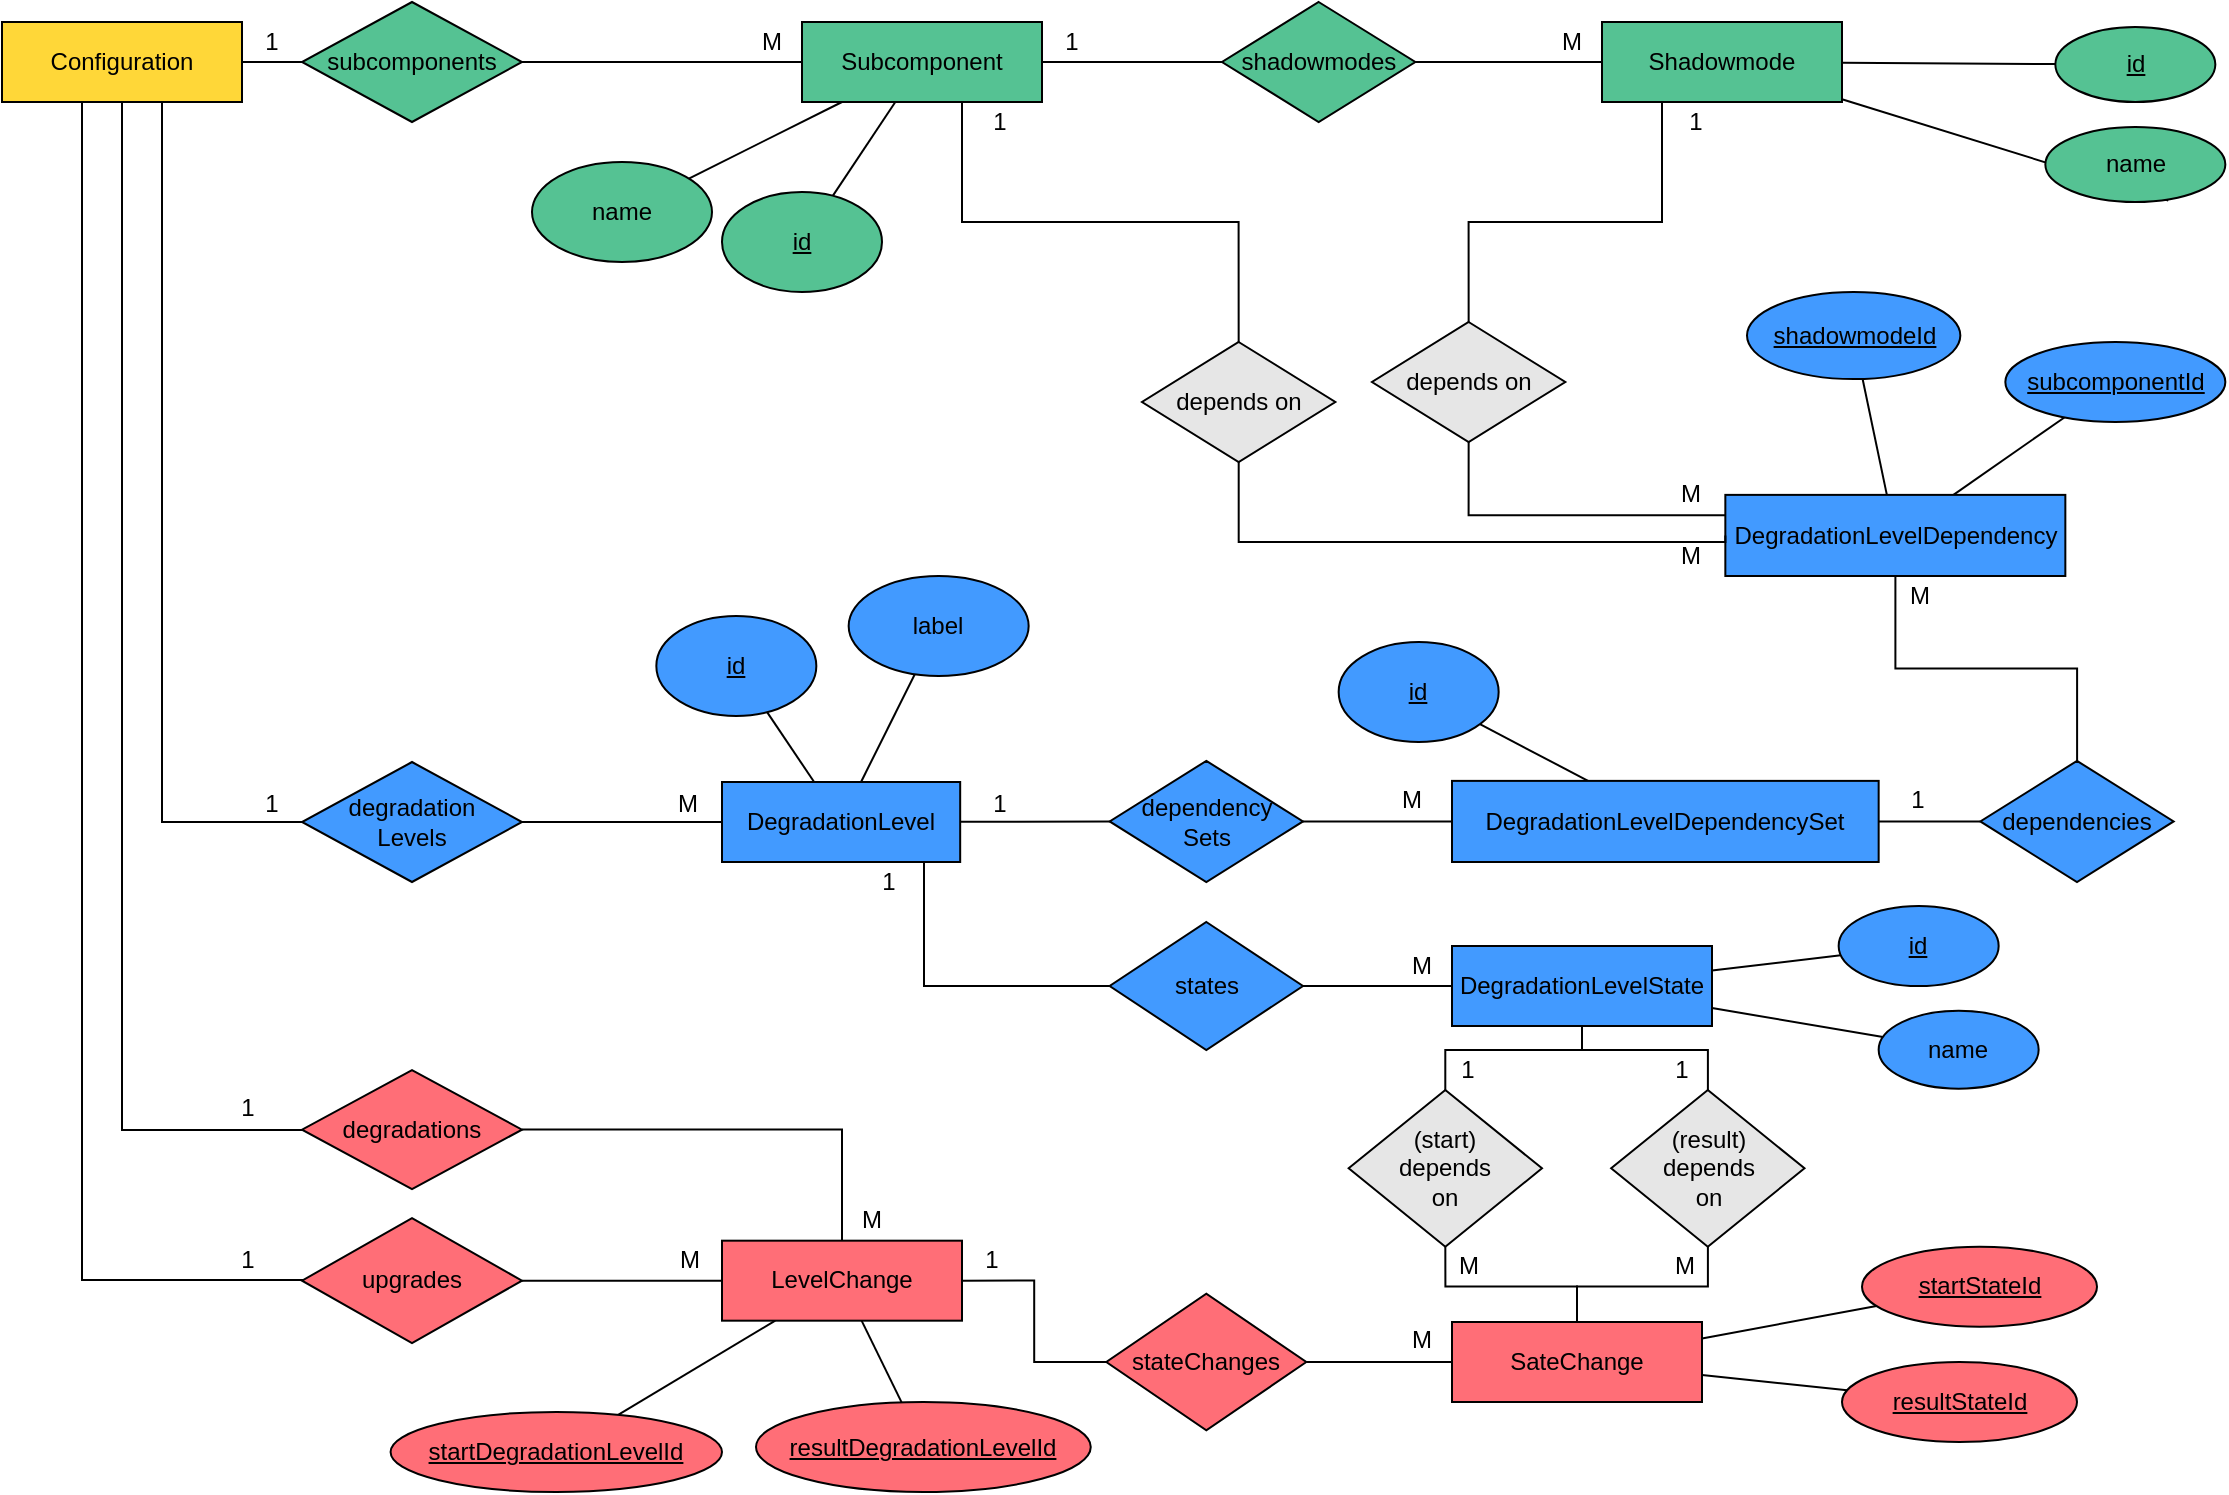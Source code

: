 <mxfile version="13.9.9" type="device"><diagram id="GWi8z4f9pSeVE2dq1SnZ" name="Seite-1"><mxGraphModel dx="1673" dy="967" grid="1" gridSize="10" guides="1" tooltips="1" connect="1" arrows="1" fold="1" page="1" pageScale="1" pageWidth="1169" pageHeight="827" math="0" shadow="0"><root><mxCell id="0"/><mxCell id="1" parent="0"/><mxCell id="xHytsoBCg-2cqsEewkU4-75" style="edgeStyle=none;rounded=0;orthogonalLoop=1;jettySize=auto;html=1;startSize=6;sourcePerimeterSpacing=0;endArrow=none;endFill=0;endSize=6;strokeWidth=1;" parent="1" source="xHytsoBCg-2cqsEewkU4-42" target="xHytsoBCg-2cqsEewkU4-74" edge="1"><mxGeometry relative="1" as="geometry"><mxPoint x="1040.807" y="250" as="sourcePoint"/></mxGeometry></mxCell><mxCell id="xHytsoBCg-2cqsEewkU4-76" style="edgeStyle=none;rounded=0;orthogonalLoop=1;jettySize=auto;html=1;entryX=0.683;entryY=0.98;entryDx=0;entryDy=0;entryPerimeter=0;startSize=6;sourcePerimeterSpacing=0;endArrow=none;endFill=0;endSize=6;strokeWidth=1;" parent="1" source="xHytsoBCg-2cqsEewkU4-42" target="xHytsoBCg-2cqsEewkU4-73" edge="1"><mxGeometry relative="1" as="geometry"><mxPoint x="1008.86" y="250" as="sourcePoint"/></mxGeometry></mxCell><mxCell id="xHytsoBCg-2cqsEewkU4-46" style="rounded=0;orthogonalLoop=1;jettySize=auto;html=1;entryX=0;entryY=0.5;entryDx=0;entryDy=0;startSize=6;sourcePerimeterSpacing=0;endArrow=none;endFill=0;endSize=6;strokeWidth=1;" parent="1" source="xHytsoBCg-2cqsEewkU4-40" target="xHytsoBCg-2cqsEewkU4-172" edge="1"><mxGeometry relative="1" as="geometry"><mxPoint x="245" y="60" as="targetPoint"/></mxGeometry></mxCell><mxCell id="xHytsoBCg-2cqsEewkU4-61" style="rounded=0;orthogonalLoop=1;jettySize=auto;html=1;entryX=0;entryY=0.5;entryDx=0;entryDy=0;startSize=6;sourcePerimeterSpacing=0;endArrow=none;endFill=0;endSize=6;strokeWidth=1;edgeStyle=orthogonalEdgeStyle;" parent="1" source="xHytsoBCg-2cqsEewkU4-40" target="xHytsoBCg-2cqsEewkU4-60" edge="1"><mxGeometry relative="1" as="geometry"><Array as="points"><mxPoint x="120" y="440"/></Array></mxGeometry></mxCell><mxCell id="xHytsoBCg-2cqsEewkU4-113" style="edgeStyle=orthogonalEdgeStyle;rounded=0;orthogonalLoop=1;jettySize=auto;html=1;startSize=6;sourcePerimeterSpacing=0;endArrow=none;endFill=0;endSize=6;strokeWidth=1;" parent="1" source="xHytsoBCg-2cqsEewkU4-40" target="xHytsoBCg-2cqsEewkU4-175" edge="1"><mxGeometry relative="1" as="geometry"><mxPoint x="249.29" y="500" as="targetPoint"/><Array as="points"><mxPoint x="80" y="669"/></Array></mxGeometry></mxCell><mxCell id="xHytsoBCg-2cqsEewkU4-114" style="edgeStyle=orthogonalEdgeStyle;rounded=0;orthogonalLoop=1;jettySize=auto;html=1;startSize=6;sourcePerimeterSpacing=0;endArrow=none;endFill=0;endSize=6;strokeWidth=1;" parent="1" source="xHytsoBCg-2cqsEewkU4-40" target="xHytsoBCg-2cqsEewkU4-174" edge="1"><mxGeometry relative="1" as="geometry"><mxPoint x="245" y="424.28" as="targetPoint"/><Array as="points"><mxPoint x="100" y="594"/></Array></mxGeometry></mxCell><mxCell id="xHytsoBCg-2cqsEewkU4-40" value="Configuration" style="rounded=0;whiteSpace=wrap;html=1;fillColor=#FFD738;" parent="1" vertex="1"><mxGeometry x="40" y="40" width="120" height="40" as="geometry"/></mxCell><mxCell id="xHytsoBCg-2cqsEewkU4-71" style="rounded=0;orthogonalLoop=1;jettySize=auto;html=1;startSize=6;sourcePerimeterSpacing=0;endArrow=none;endFill=0;endSize=6;strokeWidth=1;" parent="1" source="xHytsoBCg-2cqsEewkU4-41" target="xHytsoBCg-2cqsEewkU4-70" edge="1"><mxGeometry relative="1" as="geometry"/></mxCell><mxCell id="xHytsoBCg-2cqsEewkU4-72" style="rounded=0;orthogonalLoop=1;jettySize=auto;html=1;startSize=6;sourcePerimeterSpacing=0;endArrow=none;endFill=0;endSize=6;strokeWidth=1;" parent="1" source="xHytsoBCg-2cqsEewkU4-41" target="xHytsoBCg-2cqsEewkU4-69" edge="1"><mxGeometry relative="1" as="geometry"/></mxCell><mxCell id="xHytsoBCg-2cqsEewkU4-98" style="edgeStyle=orthogonalEdgeStyle;rounded=0;orthogonalLoop=1;jettySize=auto;html=1;startSize=6;sourcePerimeterSpacing=0;endArrow=none;endFill=0;endSize=6;strokeWidth=1;entryX=0.5;entryY=0;entryDx=0;entryDy=0;" parent="1" source="xHytsoBCg-2cqsEewkU4-41" target="xHytsoBCg-2cqsEewkU4-97" edge="1"><mxGeometry relative="1" as="geometry"><Array as="points"><mxPoint x="520" y="140"/><mxPoint x="658" y="140"/></Array></mxGeometry></mxCell><mxCell id="xHytsoBCg-2cqsEewkU4-41" value="Subcomponent" style="rounded=0;whiteSpace=wrap;html=1;fillColor=#00CC00;" parent="1" vertex="1"><mxGeometry x="440" y="40" width="120" height="40" as="geometry"/></mxCell><mxCell id="xHytsoBCg-2cqsEewkU4-102" style="edgeStyle=orthogonalEdgeStyle;rounded=0;orthogonalLoop=1;jettySize=auto;html=1;startSize=6;sourcePerimeterSpacing=0;endArrow=none;endFill=0;endSize=6;strokeWidth=1;entryX=0.5;entryY=0;entryDx=0;entryDy=0;" parent="1" source="xHytsoBCg-2cqsEewkU4-42" target="xHytsoBCg-2cqsEewkU4-101" edge="1"><mxGeometry relative="1" as="geometry"><Array as="points"><mxPoint x="870" y="140"/><mxPoint x="773" y="140"/></Array></mxGeometry></mxCell><mxCell id="xHytsoBCg-2cqsEewkU4-42" value="Shadowmode" style="rounded=0;whiteSpace=wrap;html=1;fillColor=#55C293;" parent="1" vertex="1"><mxGeometry x="840" y="40" width="120" height="40" as="geometry"/></mxCell><mxCell id="xHytsoBCg-2cqsEewkU4-79" style="edgeStyle=none;rounded=0;orthogonalLoop=1;jettySize=auto;html=1;startSize=6;sourcePerimeterSpacing=0;endArrow=none;endFill=0;endSize=6;strokeWidth=1;" parent="1" source="xHytsoBCg-2cqsEewkU4-43" target="xHytsoBCg-2cqsEewkU4-77" edge="1"><mxGeometry relative="1" as="geometry"><mxPoint x="521.049" y="410.002" as="targetPoint"/></mxGeometry></mxCell><mxCell id="xHytsoBCg-2cqsEewkU4-80" style="edgeStyle=none;rounded=0;orthogonalLoop=1;jettySize=auto;html=1;startSize=6;sourcePerimeterSpacing=0;endArrow=none;endFill=0;endSize=6;strokeWidth=1;" parent="1" source="xHytsoBCg-2cqsEewkU4-43" target="xHytsoBCg-2cqsEewkU4-78" edge="1"><mxGeometry relative="1" as="geometry"><mxPoint x="446.107" y="419.766" as="targetPoint"/></mxGeometry></mxCell><mxCell id="xHytsoBCg-2cqsEewkU4-139" style="edgeStyle=orthogonalEdgeStyle;rounded=0;orthogonalLoop=1;jettySize=auto;html=1;startSize=6;sourcePerimeterSpacing=0;endArrow=none;endFill=0;endSize=6;strokeWidth=1;entryX=0;entryY=0.5;entryDx=0;entryDy=0;" parent="1" source="xHytsoBCg-2cqsEewkU4-43" target="xHytsoBCg-2cqsEewkU4-138" edge="1"><mxGeometry relative="1" as="geometry"><Array as="points"><mxPoint x="501" y="522"/></Array></mxGeometry></mxCell><mxCell id="oyVXzNvK7xnJIHAn8QFX-16" style="edgeStyle=none;rounded=0;orthogonalLoop=1;jettySize=auto;html=1;endArrow=none;endFill=0;" edge="1" parent="1" source="xHytsoBCg-2cqsEewkU4-43" target="oyVXzNvK7xnJIHAn8QFX-2"><mxGeometry relative="1" as="geometry"/></mxCell><mxCell id="xHytsoBCg-2cqsEewkU4-43" value="DegradationLevel" style="rounded=0;whiteSpace=wrap;html=1;fillColor=#429AFF;" parent="1" vertex="1"><mxGeometry x="400" y="420" width="119.09" height="40" as="geometry"/></mxCell><mxCell id="xHytsoBCg-2cqsEewkU4-68" style="rounded=0;orthogonalLoop=1;jettySize=auto;html=1;startSize=6;sourcePerimeterSpacing=0;endArrow=none;endFill=0;endSize=6;strokeWidth=1;edgeStyle=orthogonalEdgeStyle;" parent="1" source="xHytsoBCg-2cqsEewkU4-44" target="xHytsoBCg-2cqsEewkU4-66" edge="1"><mxGeometry relative="1" as="geometry"><mxPoint x="880" y="660" as="targetPoint"/></mxGeometry></mxCell><mxCell id="xHytsoBCg-2cqsEewkU4-95" style="edgeStyle=none;rounded=0;orthogonalLoop=1;jettySize=auto;html=1;startSize=6;sourcePerimeterSpacing=0;endArrow=none;endFill=0;endSize=6;strokeWidth=1;" parent="1" source="xHytsoBCg-2cqsEewkU4-44" target="xHytsoBCg-2cqsEewkU4-94" edge="1"><mxGeometry relative="1" as="geometry"/></mxCell><mxCell id="xHytsoBCg-2cqsEewkU4-96" style="edgeStyle=none;rounded=0;orthogonalLoop=1;jettySize=auto;html=1;startSize=6;sourcePerimeterSpacing=0;endArrow=none;endFill=0;endSize=6;strokeWidth=1;" parent="1" source="xHytsoBCg-2cqsEewkU4-44" target="xHytsoBCg-2cqsEewkU4-93" edge="1"><mxGeometry relative="1" as="geometry"/></mxCell><mxCell id="xHytsoBCg-2cqsEewkU4-44" value="DegradationLevelDependency" style="rounded=0;whiteSpace=wrap;html=1;fillColor=#429AFF;" parent="1" vertex="1"><mxGeometry x="901.67" y="276.44" width="170" height="40.56" as="geometry"/></mxCell><mxCell id="xHytsoBCg-2cqsEewkU4-47" style="rounded=0;orthogonalLoop=1;jettySize=auto;html=1;startSize=6;sourcePerimeterSpacing=0;endArrow=none;endFill=0;endSize=6;strokeWidth=1;" parent="1" source="xHytsoBCg-2cqsEewkU4-172" target="xHytsoBCg-2cqsEewkU4-41" edge="1"><mxGeometry relative="1" as="geometry"><mxPoint x="355" y="60" as="sourcePoint"/></mxGeometry></mxCell><mxCell id="xHytsoBCg-2cqsEewkU4-62" style="rounded=0;orthogonalLoop=1;jettySize=auto;html=1;startSize=6;sourcePerimeterSpacing=0;endArrow=none;endFill=0;endSize=6;strokeWidth=1;" parent="1" source="xHytsoBCg-2cqsEewkU4-60" target="xHytsoBCg-2cqsEewkU4-43" edge="1"><mxGeometry relative="1" as="geometry"/></mxCell><mxCell id="xHytsoBCg-2cqsEewkU4-60" value="degradation&lt;br&gt;Levels" style="rhombus;whiteSpace=wrap;html=1;fillColor=#429AFF;" parent="1" vertex="1"><mxGeometry x="190" y="410" width="110" height="60" as="geometry"/></mxCell><mxCell id="xHytsoBCg-2cqsEewkU4-81" value="" style="edgeStyle=none;rounded=0;orthogonalLoop=1;jettySize=auto;html=1;startSize=6;sourcePerimeterSpacing=0;endArrow=none;endFill=0;endSize=6;strokeWidth=1;" parent="1" source="xHytsoBCg-2cqsEewkU4-50" target="xHytsoBCg-2cqsEewkU4-41" edge="1"><mxGeometry relative="1" as="geometry"/></mxCell><mxCell id="xHytsoBCg-2cqsEewkU4-82" value="" style="edgeStyle=none;rounded=0;orthogonalLoop=1;jettySize=auto;html=1;startSize=6;sourcePerimeterSpacing=0;endArrow=none;endFill=0;endSize=6;strokeWidth=1;" parent="1" source="xHytsoBCg-2cqsEewkU4-50" target="xHytsoBCg-2cqsEewkU4-42" edge="1"><mxGeometry relative="1" as="geometry"/></mxCell><mxCell id="xHytsoBCg-2cqsEewkU4-50" value="&lt;span&gt;shadowmodes&lt;/span&gt;" style="rhombus;whiteSpace=wrap;html=1;fillColor=#55C293;" parent="1" vertex="1"><mxGeometry x="650" y="30" width="96.67" height="60" as="geometry"/></mxCell><mxCell id="xHytsoBCg-2cqsEewkU4-66" value="&lt;span&gt;dependencies&lt;/span&gt;" style="rhombus;whiteSpace=wrap;html=1;fillColor=#429AFF;" parent="1" vertex="1"><mxGeometry x="1029.16" y="409.44" width="96.67" height="60.56" as="geometry"/></mxCell><mxCell id="xHytsoBCg-2cqsEewkU4-69" value="name" style="ellipse;whiteSpace=wrap;html=1;fillColor=#55C293;" parent="1" vertex="1"><mxGeometry x="305.0" y="110" width="90" height="50" as="geometry"/></mxCell><mxCell id="xHytsoBCg-2cqsEewkU4-70" value="&lt;u&gt;id&lt;/u&gt;" style="ellipse;whiteSpace=wrap;html=1;fillColor=#55C293;" parent="1" vertex="1"><mxGeometry x="400" y="125" width="80" height="50" as="geometry"/></mxCell><mxCell id="xHytsoBCg-2cqsEewkU4-73" value="name" style="ellipse;whiteSpace=wrap;html=1;fillColor=#55C293;" parent="1" vertex="1"><mxGeometry x="1061.67" y="92.5" width="90" height="37.5" as="geometry"/></mxCell><mxCell id="xHytsoBCg-2cqsEewkU4-74" value="&lt;u&gt;id&lt;/u&gt;" style="ellipse;whiteSpace=wrap;html=1;fillColor=#55C293;" parent="1" vertex="1"><mxGeometry x="1066.67" y="42.5" width="80" height="37.5" as="geometry"/></mxCell><mxCell id="xHytsoBCg-2cqsEewkU4-77" value="label" style="ellipse;whiteSpace=wrap;html=1;fillColor=#429AFF;" parent="1" vertex="1"><mxGeometry x="463.33" y="317" width="90" height="50" as="geometry"/></mxCell><mxCell id="xHytsoBCg-2cqsEewkU4-78" value="&lt;u&gt;id&lt;/u&gt;" style="ellipse;whiteSpace=wrap;html=1;fillColor=#429AFF;" parent="1" vertex="1"><mxGeometry x="367.17" y="337" width="80" height="50" as="geometry"/></mxCell><mxCell id="xHytsoBCg-2cqsEewkU4-83" value="1" style="text;html=1;strokeColor=none;fillColor=none;align=center;verticalAlign=middle;whiteSpace=wrap;rounded=0;" parent="1" vertex="1"><mxGeometry x="160" y="40" width="30" height="20" as="geometry"/></mxCell><mxCell id="xHytsoBCg-2cqsEewkU4-86" value="M" style="text;html=1;strokeColor=none;fillColor=none;align=center;verticalAlign=middle;whiteSpace=wrap;rounded=0;" parent="1" vertex="1"><mxGeometry x="979.17" y="317.0" width="40" height="20" as="geometry"/></mxCell><mxCell id="xHytsoBCg-2cqsEewkU4-87" value="1" style="text;html=1;strokeColor=none;fillColor=none;align=center;verticalAlign=middle;whiteSpace=wrap;rounded=0;" parent="1" vertex="1"><mxGeometry x="560" y="40" width="30" height="20" as="geometry"/></mxCell><mxCell id="xHytsoBCg-2cqsEewkU4-88" value="M" style="text;html=1;strokeColor=none;fillColor=none;align=center;verticalAlign=middle;whiteSpace=wrap;rounded=0;" parent="1" vertex="1"><mxGeometry x="810" y="40" width="30" height="20" as="geometry"/></mxCell><mxCell id="xHytsoBCg-2cqsEewkU4-89" value="1" style="text;html=1;strokeColor=none;fillColor=none;align=center;verticalAlign=middle;whiteSpace=wrap;rounded=0;" parent="1" vertex="1"><mxGeometry x="155" y="420.56" width="40" height="20" as="geometry"/></mxCell><mxCell id="xHytsoBCg-2cqsEewkU4-90" value="M" style="text;html=1;strokeColor=none;fillColor=none;align=center;verticalAlign=middle;whiteSpace=wrap;rounded=0;" parent="1" vertex="1"><mxGeometry x="735" y="689.34" width="30" height="20" as="geometry"/></mxCell><mxCell id="xHytsoBCg-2cqsEewkU4-91" value="1" style="text;html=1;strokeColor=none;fillColor=none;align=center;verticalAlign=middle;whiteSpace=wrap;rounded=0;" parent="1" vertex="1"><mxGeometry x="519.09" y="420.84" width="40" height="20" as="geometry"/></mxCell><mxCell id="xHytsoBCg-2cqsEewkU4-92" value="M" style="text;html=1;strokeColor=none;fillColor=none;align=center;verticalAlign=middle;whiteSpace=wrap;rounded=0;" parent="1" vertex="1"><mxGeometry x="410" y="40" width="30" height="20" as="geometry"/></mxCell><mxCell id="xHytsoBCg-2cqsEewkU4-93" value="&lt;u&gt;shadowmodeId&lt;/u&gt;" style="ellipse;whiteSpace=wrap;html=1;fillColor=#429AFF;" parent="1" vertex="1"><mxGeometry x="912.5" y="175" width="106.67" height="43.56" as="geometry"/></mxCell><mxCell id="xHytsoBCg-2cqsEewkU4-94" value="&lt;u&gt;subcomponentId&lt;/u&gt;" style="ellipse;whiteSpace=wrap;html=1;fillColor=#429AFF;" parent="1" vertex="1"><mxGeometry x="1041.67" y="200" width="110" height="40" as="geometry"/></mxCell><mxCell id="oyVXzNvK7xnJIHAn8QFX-18" style="edgeStyle=orthogonalEdgeStyle;rounded=0;orthogonalLoop=1;jettySize=auto;html=1;entryX=0;entryY=0.5;entryDx=0;entryDy=0;endArrow=none;endFill=0;" edge="1" parent="1" source="xHytsoBCg-2cqsEewkU4-97" target="xHytsoBCg-2cqsEewkU4-44"><mxGeometry relative="1" as="geometry"><Array as="points"><mxPoint x="658" y="300"/></Array></mxGeometry></mxCell><mxCell id="xHytsoBCg-2cqsEewkU4-97" value="depends on" style="rhombus;whiteSpace=wrap;html=1;fillColor=#E6E6E6;" parent="1" vertex="1"><mxGeometry x="610" y="200" width="96.67" height="60" as="geometry"/></mxCell><mxCell id="xHytsoBCg-2cqsEewkU4-105" value="1" style="text;html=1;strokeColor=none;fillColor=none;align=center;verticalAlign=middle;whiteSpace=wrap;rounded=0;" parent="1" vertex="1"><mxGeometry x="519.09" y="80" width="40" height="20" as="geometry"/></mxCell><mxCell id="xHytsoBCg-2cqsEewkU4-106" value="1" style="text;html=1;strokeColor=none;fillColor=none;align=center;verticalAlign=middle;whiteSpace=wrap;rounded=0;" parent="1" vertex="1"><mxGeometry x="866.67" y="80" width="40" height="20" as="geometry"/></mxCell><mxCell id="xHytsoBCg-2cqsEewkU4-123" style="edgeStyle=none;rounded=0;orthogonalLoop=1;jettySize=auto;html=1;startSize=6;sourcePerimeterSpacing=0;endArrow=none;endFill=0;endSize=6;strokeWidth=1;" parent="1" source="xHytsoBCg-2cqsEewkU4-176" target="xHytsoBCg-2cqsEewkU4-122" edge="1"><mxGeometry relative="1" as="geometry"><mxPoint x="601.778" y="976.605" as="targetPoint"/><mxPoint x="573.34" y="992.922" as="sourcePoint"/></mxGeometry></mxCell><mxCell id="xHytsoBCg-2cqsEewkU4-124" style="edgeStyle=none;rounded=0;orthogonalLoop=1;jettySize=auto;html=1;startSize=6;sourcePerimeterSpacing=0;endArrow=none;endFill=0;endSize=6;strokeWidth=1;" parent="1" source="xHytsoBCg-2cqsEewkU4-176" target="xHytsoBCg-2cqsEewkU4-121" edge="1"><mxGeometry relative="1" as="geometry"><mxPoint x="13.612" y="946.472" as="targetPoint"/><mxPoint x="573.34" y="960.73" as="sourcePoint"/></mxGeometry></mxCell><mxCell id="xHytsoBCg-2cqsEewkU4-165" style="edgeStyle=orthogonalEdgeStyle;rounded=0;orthogonalLoop=1;jettySize=auto;html=1;startSize=6;sourcePerimeterSpacing=0;endArrow=none;endFill=0;endSize=6;strokeWidth=1;exitX=1;exitY=0.5;exitDx=0;exitDy=0;" parent="1" source="xHytsoBCg-2cqsEewkU4-176" target="xHytsoBCg-2cqsEewkU4-130" edge="1"><mxGeometry relative="1" as="geometry"><mxPoint x="513.34" y="995.25" as="sourcePoint"/></mxGeometry></mxCell><mxCell id="xHytsoBCg-2cqsEewkU4-115" style="edgeStyle=orthogonalEdgeStyle;rounded=0;orthogonalLoop=1;jettySize=auto;html=1;startSize=6;sourcePerimeterSpacing=0;endArrow=none;endFill=0;endSize=6;strokeWidth=1;entryX=0.5;entryY=0;entryDx=0;entryDy=0;" parent="1" source="xHytsoBCg-2cqsEewkU4-174" target="xHytsoBCg-2cqsEewkU4-176" edge="1"><mxGeometry relative="1" as="geometry"><mxPoint x="366.633" y="899.55" as="sourcePoint"/></mxGeometry></mxCell><mxCell id="xHytsoBCg-2cqsEewkU4-116" style="edgeStyle=none;rounded=0;orthogonalLoop=1;jettySize=auto;html=1;startSize=6;sourcePerimeterSpacing=0;endArrow=none;endFill=0;endSize=6;strokeWidth=1;entryX=0;entryY=0.5;entryDx=0;entryDy=0;" parent="1" source="xHytsoBCg-2cqsEewkU4-175" target="xHytsoBCg-2cqsEewkU4-176" edge="1"><mxGeometry relative="1" as="geometry"><mxPoint x="370.96" y="975.25" as="sourcePoint"/></mxGeometry></mxCell><mxCell id="xHytsoBCg-2cqsEewkU4-117" value="1" style="text;html=1;strokeColor=none;fillColor=none;align=center;verticalAlign=middle;whiteSpace=wrap;rounded=0;" parent="1" vertex="1"><mxGeometry x="142.83" y="649.34" width="40" height="20" as="geometry"/></mxCell><mxCell id="xHytsoBCg-2cqsEewkU4-118" value="1" style="text;html=1;strokeColor=none;fillColor=none;align=center;verticalAlign=middle;whiteSpace=wrap;rounded=0;" parent="1" vertex="1"><mxGeometry x="142.83" y="573.34" width="40" height="20" as="geometry"/></mxCell><mxCell id="xHytsoBCg-2cqsEewkU4-119" value="M" style="text;html=1;strokeColor=none;fillColor=none;align=center;verticalAlign=middle;whiteSpace=wrap;rounded=0;" parent="1" vertex="1"><mxGeometry x="368.33" y="649.34" width="31.67" height="20" as="geometry"/></mxCell><mxCell id="xHytsoBCg-2cqsEewkU4-120" value="M" style="text;html=1;strokeColor=none;fillColor=none;align=center;verticalAlign=middle;whiteSpace=wrap;rounded=0;" parent="1" vertex="1"><mxGeometry x="367.17" y="420.84" width="31.67" height="20" as="geometry"/></mxCell><mxCell id="xHytsoBCg-2cqsEewkU4-121" value="&lt;u&gt;startDegradationLevelId&lt;/u&gt;" style="ellipse;whiteSpace=wrap;html=1;fillColor=#FF6E77;" parent="1" vertex="1"><mxGeometry x="234.29" y="735" width="165.71" height="40" as="geometry"/></mxCell><mxCell id="xHytsoBCg-2cqsEewkU4-122" value="&lt;u&gt;resultDegradationLevelId&lt;/u&gt;" style="ellipse;whiteSpace=wrap;html=1;fillColor=#FF6E77;" parent="1" vertex="1"><mxGeometry x="417" y="730.0" width="167.38" height="45" as="geometry"/></mxCell><mxCell id="xHytsoBCg-2cqsEewkU4-125" value="M" style="text;html=1;strokeColor=none;fillColor=none;align=center;verticalAlign=middle;whiteSpace=wrap;rounded=0;" parent="1" vertex="1"><mxGeometry x="866.67" y="297" width="35" height="20" as="geometry"/></mxCell><mxCell id="xHytsoBCg-2cqsEewkU4-135" style="edgeStyle=none;rounded=0;orthogonalLoop=1;jettySize=auto;html=1;startSize=6;sourcePerimeterSpacing=0;endArrow=none;endFill=0;endSize=6;strokeWidth=1;" parent="1" source="xHytsoBCg-2cqsEewkU4-128" target="xHytsoBCg-2cqsEewkU4-134" edge="1"><mxGeometry relative="1" as="geometry"/></mxCell><mxCell id="xHytsoBCg-2cqsEewkU4-136" style="edgeStyle=none;rounded=0;orthogonalLoop=1;jettySize=auto;html=1;startSize=6;sourcePerimeterSpacing=0;endArrow=none;endFill=0;endSize=6;strokeWidth=1;" parent="1" source="xHytsoBCg-2cqsEewkU4-128" target="xHytsoBCg-2cqsEewkU4-133" edge="1"><mxGeometry relative="1" as="geometry"/></mxCell><mxCell id="xHytsoBCg-2cqsEewkU4-128" value="SateChange" style="rounded=0;whiteSpace=wrap;html=1;fillColor=#FF6E77;" parent="1" vertex="1"><mxGeometry x="765" y="690" width="125" height="40" as="geometry"/></mxCell><mxCell id="xHytsoBCg-2cqsEewkU4-132" style="edgeStyle=orthogonalEdgeStyle;rounded=0;orthogonalLoop=1;jettySize=auto;html=1;startSize=6;sourcePerimeterSpacing=0;endArrow=none;endFill=0;endSize=6;strokeWidth=1;exitX=0.5;exitY=0;exitDx=0;exitDy=0;" parent="1" source="xHytsoBCg-2cqsEewkU4-130" target="xHytsoBCg-2cqsEewkU4-128" edge="1"><mxGeometry relative="1" as="geometry"><mxPoint x="379.221" y="1070.033" as="sourcePoint"/></mxGeometry></mxCell><mxCell id="xHytsoBCg-2cqsEewkU4-130" value="&lt;span&gt;stateChanges&lt;/span&gt;" style="rhombus;whiteSpace=wrap;html=1;direction=south;fillColor=#FF6E77;" parent="1" vertex="1"><mxGeometry x="592.16" y="675.83" width="100.01" height="68.34" as="geometry"/></mxCell><mxCell id="xHytsoBCg-2cqsEewkU4-133" value="&lt;u&gt;startStateId&lt;/u&gt;" style="ellipse;whiteSpace=wrap;html=1;fillColor=#FF6E77;" parent="1" vertex="1"><mxGeometry x="970" y="652.34" width="117.5" height="40" as="geometry"/></mxCell><mxCell id="xHytsoBCg-2cqsEewkU4-134" value="&lt;u&gt;resultStateId&lt;/u&gt;" style="ellipse;whiteSpace=wrap;html=1;fillColor=#FF6E77;" parent="1" vertex="1"><mxGeometry x="960.0" y="710.0" width="117.5" height="40" as="geometry"/></mxCell><mxCell id="xHytsoBCg-2cqsEewkU4-145" style="edgeStyle=none;rounded=0;orthogonalLoop=1;jettySize=auto;html=1;startSize=6;sourcePerimeterSpacing=0;endArrow=none;endFill=0;endSize=6;strokeWidth=1;" parent="1" source="xHytsoBCg-2cqsEewkU4-137" target="xHytsoBCg-2cqsEewkU4-143" edge="1"><mxGeometry relative="1" as="geometry"/></mxCell><mxCell id="xHytsoBCg-2cqsEewkU4-146" style="edgeStyle=none;rounded=0;orthogonalLoop=1;jettySize=auto;html=1;startSize=6;sourcePerimeterSpacing=0;endArrow=none;endFill=0;endSize=6;strokeWidth=1;" parent="1" source="xHytsoBCg-2cqsEewkU4-137" target="xHytsoBCg-2cqsEewkU4-144" edge="1"><mxGeometry relative="1" as="geometry"/></mxCell><mxCell id="xHytsoBCg-2cqsEewkU4-137" value="DegradationLevelState" style="rounded=0;whiteSpace=wrap;html=1;fillColor=#429AFF;" parent="1" vertex="1"><mxGeometry x="765.0" y="502" width="130" height="40" as="geometry"/></mxCell><mxCell id="xHytsoBCg-2cqsEewkU4-140" style="edgeStyle=none;rounded=0;orthogonalLoop=1;jettySize=auto;html=1;startSize=6;sourcePerimeterSpacing=0;endArrow=none;endFill=0;endSize=6;strokeWidth=1;" parent="1" source="xHytsoBCg-2cqsEewkU4-138" target="xHytsoBCg-2cqsEewkU4-137" edge="1"><mxGeometry relative="1" as="geometry"/></mxCell><mxCell id="xHytsoBCg-2cqsEewkU4-138" value="&lt;span&gt;states&lt;/span&gt;" style="rhombus;whiteSpace=wrap;html=1;fillColor=#429AFF;" parent="1" vertex="1"><mxGeometry x="593.83" y="490" width="96.67" height="64" as="geometry"/></mxCell><mxCell id="xHytsoBCg-2cqsEewkU4-141" value="1" style="text;html=1;strokeColor=none;fillColor=none;align=center;verticalAlign=middle;whiteSpace=wrap;rounded=0;" parent="1" vertex="1"><mxGeometry x="470.0" y="460" width="26.66" height="20" as="geometry"/></mxCell><mxCell id="xHytsoBCg-2cqsEewkU4-142" value="M" style="text;html=1;strokeColor=none;fillColor=none;align=center;verticalAlign=middle;whiteSpace=wrap;rounded=0;" parent="1" vertex="1"><mxGeometry x="735.0" y="502" width="30" height="20" as="geometry"/></mxCell><mxCell id="xHytsoBCg-2cqsEewkU4-143" value="name" style="ellipse;whiteSpace=wrap;html=1;fillColor=#429AFF;" parent="1" vertex="1"><mxGeometry x="978.33" y="534.34" width="80" height="39" as="geometry"/></mxCell><mxCell id="xHytsoBCg-2cqsEewkU4-144" value="&lt;u&gt;id&lt;/u&gt;" style="ellipse;whiteSpace=wrap;html=1;fillColor=#429AFF;" parent="1" vertex="1"><mxGeometry x="958.33" y="482" width="80" height="40" as="geometry"/></mxCell><mxCell id="xHytsoBCg-2cqsEewkU4-148" style="edgeStyle=orthogonalEdgeStyle;rounded=0;orthogonalLoop=1;jettySize=auto;html=1;startSize=6;sourcePerimeterSpacing=0;endArrow=none;endFill=0;endSize=6;strokeWidth=1;exitX=0.5;exitY=1;exitDx=0;exitDy=0;" parent="1" source="xHytsoBCg-2cqsEewkU4-147" target="xHytsoBCg-2cqsEewkU4-128" edge="1"><mxGeometry relative="1" as="geometry"><mxPoint x="571.59" y="1230.03" as="targetPoint"/><mxPoint x="875.005" y="810.03" as="sourcePoint"/></mxGeometry></mxCell><mxCell id="xHytsoBCg-2cqsEewkU4-149" style="edgeStyle=orthogonalEdgeStyle;rounded=0;orthogonalLoop=1;jettySize=auto;html=1;startSize=6;sourcePerimeterSpacing=0;endArrow=none;endFill=0;endSize=6;strokeWidth=1;" parent="1" source="xHytsoBCg-2cqsEewkU4-147" target="xHytsoBCg-2cqsEewkU4-137" edge="1"><mxGeometry relative="1" as="geometry"/></mxCell><mxCell id="xHytsoBCg-2cqsEewkU4-147" value="(start) &lt;br&gt;depends&lt;br&gt;on" style="rhombus;whiteSpace=wrap;html=1;fillColor=#E6E6E6;" parent="1" vertex="1"><mxGeometry x="713.33" y="574" width="96.67" height="78.34" as="geometry"/></mxCell><mxCell id="xHytsoBCg-2cqsEewkU4-153" value="1" style="text;html=1;strokeColor=none;fillColor=none;align=center;verticalAlign=middle;whiteSpace=wrap;rounded=0;" parent="1" vertex="1"><mxGeometry x="758.33" y="554" width="30" height="20" as="geometry"/></mxCell><mxCell id="xHytsoBCg-2cqsEewkU4-155" value="M" style="text;html=1;strokeColor=none;fillColor=none;align=center;verticalAlign=middle;whiteSpace=wrap;rounded=0;" parent="1" vertex="1"><mxGeometry x="755.83" y="652.34" width="35" height="20" as="geometry"/></mxCell><mxCell id="xHytsoBCg-2cqsEewkU4-158" value="1" style="text;html=1;strokeColor=none;fillColor=none;align=center;verticalAlign=middle;whiteSpace=wrap;rounded=0;" parent="1" vertex="1"><mxGeometry x="520" y="649.34" width="30" height="20" as="geometry"/></mxCell><mxCell id="oyVXzNvK7xnJIHAn8QFX-22" style="edgeStyle=orthogonalEdgeStyle;rounded=0;orthogonalLoop=1;jettySize=auto;html=1;endArrow=none;endFill=0;" edge="1" parent="1" source="xHytsoBCg-2cqsEewkU4-166" target="xHytsoBCg-2cqsEewkU4-128"><mxGeometry relative="1" as="geometry"/></mxCell><mxCell id="oyVXzNvK7xnJIHAn8QFX-23" style="edgeStyle=orthogonalEdgeStyle;rounded=0;orthogonalLoop=1;jettySize=auto;html=1;endArrow=none;endFill=0;" edge="1" parent="1" source="xHytsoBCg-2cqsEewkU4-166" target="xHytsoBCg-2cqsEewkU4-137"><mxGeometry relative="1" as="geometry"/></mxCell><mxCell id="xHytsoBCg-2cqsEewkU4-166" value="(result)&lt;br&gt;depends&lt;br&gt;on" style="rhombus;whiteSpace=wrap;html=1;fillColor=#E6E6E6;" parent="1" vertex="1"><mxGeometry x="844.58" y="574" width="96.67" height="78.34" as="geometry"/></mxCell><mxCell id="xHytsoBCg-2cqsEewkU4-169" value="1" style="text;html=1;strokeColor=none;fillColor=none;align=center;verticalAlign=middle;whiteSpace=wrap;rounded=0;" parent="1" vertex="1"><mxGeometry x="865.0" y="554" width="30" height="20" as="geometry"/></mxCell><mxCell id="xHytsoBCg-2cqsEewkU4-170" value="M" style="text;html=1;strokeColor=none;fillColor=none;align=center;verticalAlign=middle;whiteSpace=wrap;rounded=0;" parent="1" vertex="1"><mxGeometry x="865.0" y="652.34" width="33.33" height="20" as="geometry"/></mxCell><mxCell id="xHytsoBCg-2cqsEewkU4-171" style="edgeStyle=orthogonalEdgeStyle;rounded=0;orthogonalLoop=1;jettySize=auto;html=1;exitX=0.5;exitY=1;exitDx=0;exitDy=0;startSize=6;sourcePerimeterSpacing=0;endArrow=none;endFill=0;endSize=6;strokeWidth=1;" parent="1" source="xHytsoBCg-2cqsEewkU4-144" target="xHytsoBCg-2cqsEewkU4-144" edge="1"><mxGeometry relative="1" as="geometry"/></mxCell><mxCell id="xHytsoBCg-2cqsEewkU4-172" value="subcomponents" style="rhombus;whiteSpace=wrap;html=1;fillColor=#55C293;" parent="1" vertex="1"><mxGeometry x="190" y="30" width="110" height="60" as="geometry"/></mxCell><mxCell id="xHytsoBCg-2cqsEewkU4-173" value="Subcomponent" style="rounded=0;whiteSpace=wrap;html=1;fillColor=#55C293;" parent="1" vertex="1"><mxGeometry x="440" y="40" width="120" height="40" as="geometry"/></mxCell><mxCell id="xHytsoBCg-2cqsEewkU4-174" value="degradations" style="rhombus;whiteSpace=wrap;html=1;fillColor=#FF6E77;" parent="1" vertex="1"><mxGeometry x="190" y="564.12" width="110" height="59.44" as="geometry"/></mxCell><mxCell id="xHytsoBCg-2cqsEewkU4-175" value="upgrades" style="rhombus;whiteSpace=wrap;html=1;fillColor=#FF6E77;" parent="1" vertex="1"><mxGeometry x="190" y="638.12" width="110" height="62.44" as="geometry"/></mxCell><mxCell id="xHytsoBCg-2cqsEewkU4-176" value="LevelChange" style="rounded=0;whiteSpace=wrap;html=1;fillColor=#FF6E77;" parent="1" vertex="1"><mxGeometry x="400.0" y="649.34" width="120" height="40" as="geometry"/></mxCell><mxCell id="oyVXzNvK7xnJIHAn8QFX-7" style="rounded=0;orthogonalLoop=1;jettySize=auto;html=1;entryX=0;entryY=0.5;entryDx=0;entryDy=0;endArrow=none;endFill=0;" edge="1" parent="1" source="oyVXzNvK7xnJIHAn8QFX-2" target="oyVXzNvK7xnJIHAn8QFX-6"><mxGeometry relative="1" as="geometry"/></mxCell><mxCell id="oyVXzNvK7xnJIHAn8QFX-2" value="dependency&lt;br&gt;Sets" style="rhombus;whiteSpace=wrap;html=1;fillColor=#429AFF;" vertex="1" parent="1"><mxGeometry x="593.83" y="409.44" width="96.67" height="60.56" as="geometry"/></mxCell><mxCell id="oyVXzNvK7xnJIHAn8QFX-3" value="M" style="text;html=1;strokeColor=none;fillColor=none;align=center;verticalAlign=middle;whiteSpace=wrap;rounded=0;" vertex="1" parent="1"><mxGeometry x="725" y="419.44" width="40" height="20" as="geometry"/></mxCell><mxCell id="oyVXzNvK7xnJIHAn8QFX-4" value="1" style="text;html=1;strokeColor=none;fillColor=none;align=center;verticalAlign=middle;whiteSpace=wrap;rounded=0;" vertex="1" parent="1"><mxGeometry x="978.33" y="419.44" width="40" height="20" as="geometry"/></mxCell><mxCell id="oyVXzNvK7xnJIHAn8QFX-9" style="rounded=0;orthogonalLoop=1;jettySize=auto;html=1;endArrow=none;endFill=0;" edge="1" parent="1" source="oyVXzNvK7xnJIHAn8QFX-6" target="oyVXzNvK7xnJIHAn8QFX-8"><mxGeometry relative="1" as="geometry"/></mxCell><mxCell id="oyVXzNvK7xnJIHAn8QFX-10" style="rounded=0;orthogonalLoop=1;jettySize=auto;html=1;endArrow=none;endFill=0;" edge="1" parent="1" source="oyVXzNvK7xnJIHAn8QFX-6" target="xHytsoBCg-2cqsEewkU4-66"><mxGeometry relative="1" as="geometry"/></mxCell><mxCell id="oyVXzNvK7xnJIHAn8QFX-6" value="DegradationLevelDependencySet" style="rounded=0;whiteSpace=wrap;html=1;fillColor=#429AFF;" vertex="1" parent="1"><mxGeometry x="765.0" y="419.44" width="213.33" height="40.56" as="geometry"/></mxCell><mxCell id="oyVXzNvK7xnJIHAn8QFX-8" value="&lt;u&gt;id&lt;/u&gt;" style="ellipse;whiteSpace=wrap;html=1;fillColor=#429AFF;" vertex="1" parent="1"><mxGeometry x="708.33" y="350" width="80" height="50" as="geometry"/></mxCell><mxCell id="oyVXzNvK7xnJIHAn8QFX-19" style="edgeStyle=orthogonalEdgeStyle;rounded=0;orthogonalLoop=1;jettySize=auto;html=1;entryX=0;entryY=0.25;entryDx=0;entryDy=0;endArrow=none;endFill=0;exitX=0.5;exitY=1;exitDx=0;exitDy=0;" edge="1" parent="1" source="xHytsoBCg-2cqsEewkU4-101" target="xHytsoBCg-2cqsEewkU4-44"><mxGeometry relative="1" as="geometry"/></mxCell><mxCell id="xHytsoBCg-2cqsEewkU4-101" value="depends on" style="rhombus;whiteSpace=wrap;html=1;fillColor=#E6E6E6;" parent="1" vertex="1"><mxGeometry x="724.99" y="190" width="96.67" height="60" as="geometry"/></mxCell><mxCell id="oyVXzNvK7xnJIHAn8QFX-20" value="M" style="text;html=1;strokeColor=none;fillColor=none;align=center;verticalAlign=middle;whiteSpace=wrap;rounded=0;" vertex="1" parent="1"><mxGeometry x="866.67" y="266.44" width="35" height="20" as="geometry"/></mxCell><mxCell id="oyVXzNvK7xnJIHAn8QFX-25" value="M" style="text;html=1;strokeColor=none;fillColor=none;align=center;verticalAlign=middle;whiteSpace=wrap;rounded=0;" vertex="1" parent="1"><mxGeometry x="460" y="629.34" width="30" height="20" as="geometry"/></mxCell></root></mxGraphModel></diagram></mxfile>